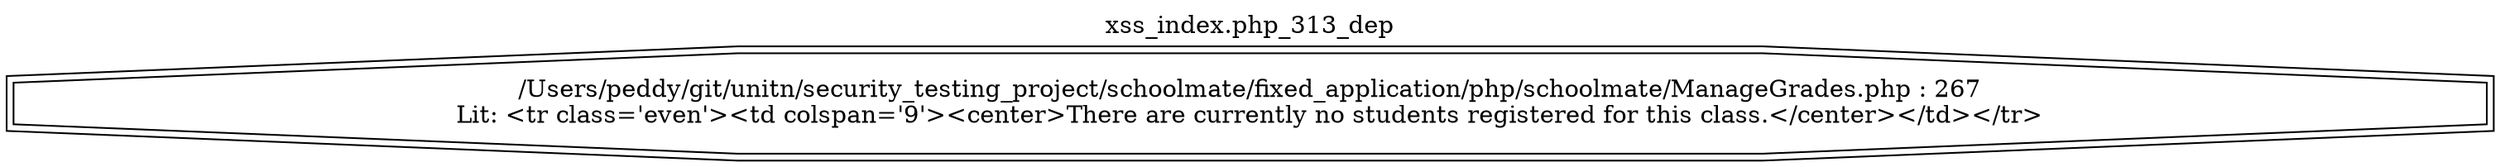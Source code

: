 digraph cfg {
  label="xss_index.php_313_dep";
  labelloc=t;
  n1 [shape=doubleoctagon, label="/Users/peddy/git/unitn/security_testing_project/schoolmate/fixed_application/php/schoolmate/ManageGrades.php : 267\nLit: <tr class='even'><td colspan='9'><center>There are currently no students registered for this class.</center></td></tr>\n"];
}
